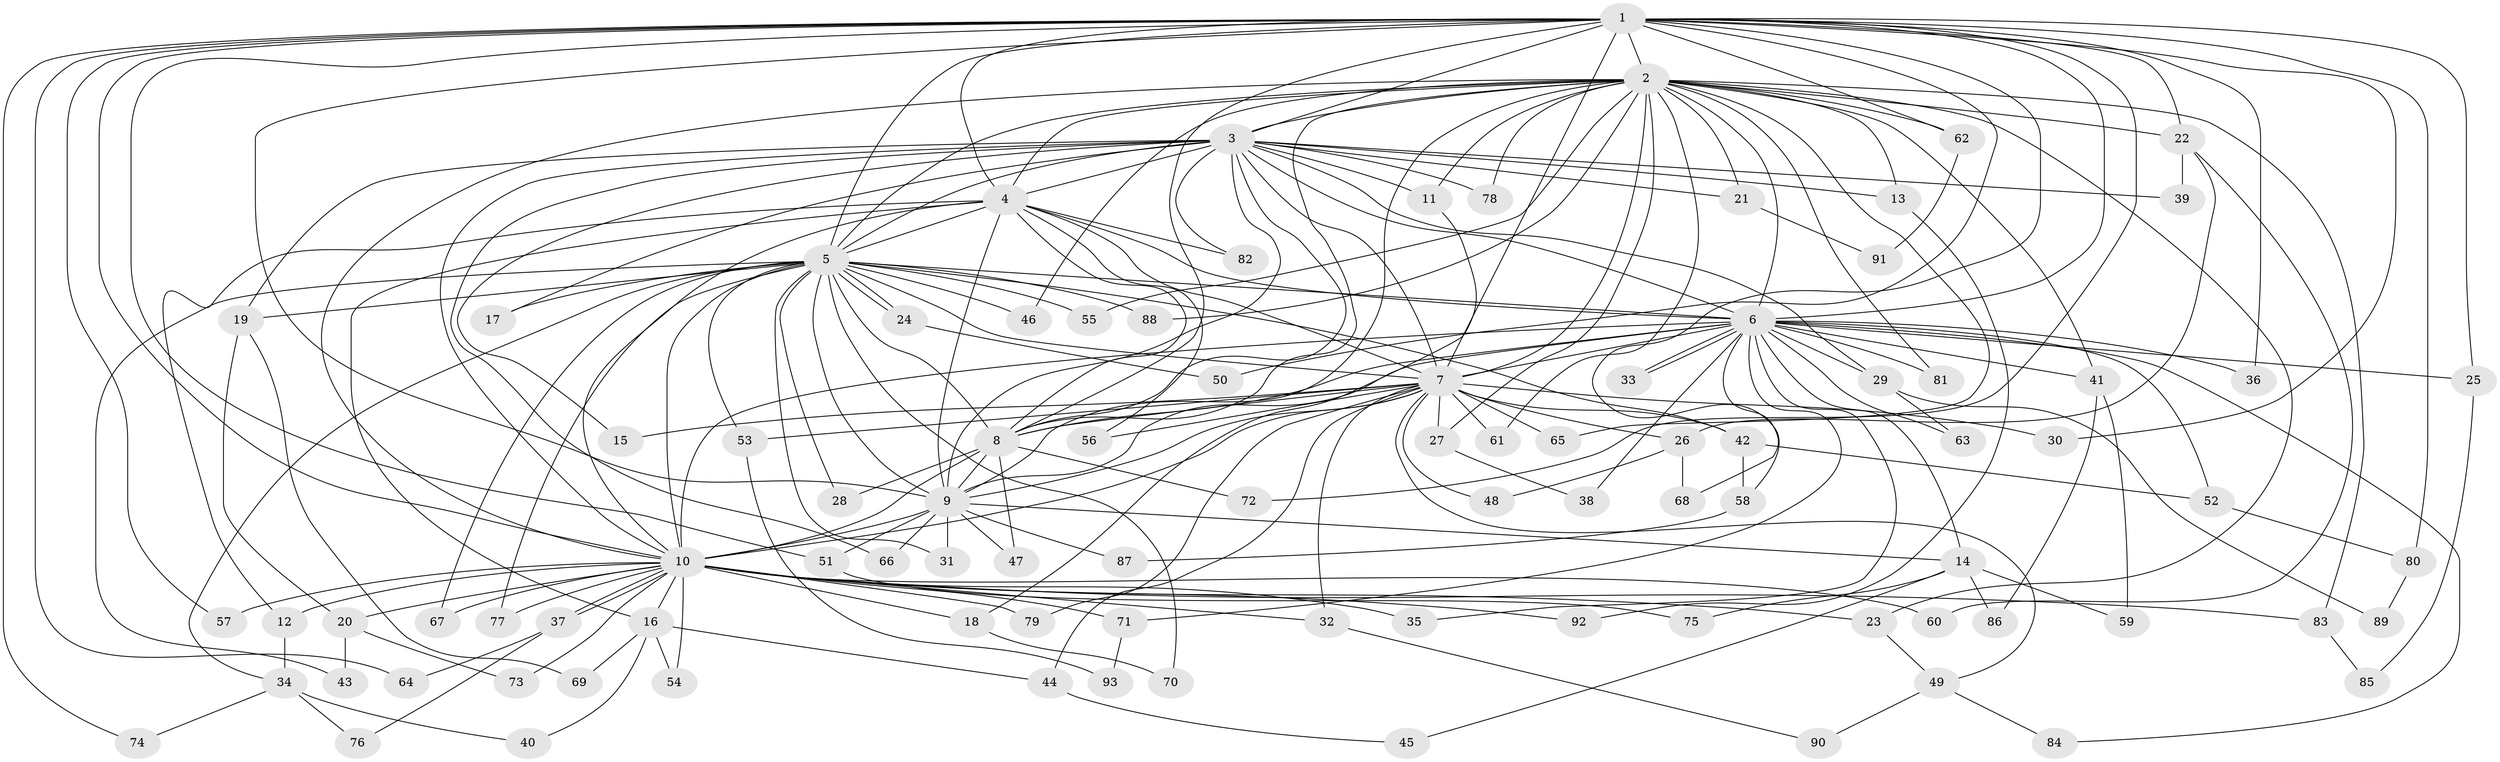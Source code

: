 // Generated by graph-tools (version 1.1) at 2025/45/03/09/25 04:45:58]
// undirected, 93 vertices, 211 edges
graph export_dot {
graph [start="1"]
  node [color=gray90,style=filled];
  1;
  2;
  3;
  4;
  5;
  6;
  7;
  8;
  9;
  10;
  11;
  12;
  13;
  14;
  15;
  16;
  17;
  18;
  19;
  20;
  21;
  22;
  23;
  24;
  25;
  26;
  27;
  28;
  29;
  30;
  31;
  32;
  33;
  34;
  35;
  36;
  37;
  38;
  39;
  40;
  41;
  42;
  43;
  44;
  45;
  46;
  47;
  48;
  49;
  50;
  51;
  52;
  53;
  54;
  55;
  56;
  57;
  58;
  59;
  60;
  61;
  62;
  63;
  64;
  65;
  66;
  67;
  68;
  69;
  70;
  71;
  72;
  73;
  74;
  75;
  76;
  77;
  78;
  79;
  80;
  81;
  82;
  83;
  84;
  85;
  86;
  87;
  88;
  89;
  90;
  91;
  92;
  93;
  1 -- 2;
  1 -- 3;
  1 -- 4;
  1 -- 5;
  1 -- 6;
  1 -- 7;
  1 -- 8;
  1 -- 9;
  1 -- 10;
  1 -- 22;
  1 -- 25;
  1 -- 30;
  1 -- 36;
  1 -- 50;
  1 -- 51;
  1 -- 57;
  1 -- 58;
  1 -- 62;
  1 -- 64;
  1 -- 72;
  1 -- 74;
  1 -- 80;
  2 -- 3;
  2 -- 4;
  2 -- 5;
  2 -- 6;
  2 -- 7;
  2 -- 8;
  2 -- 9;
  2 -- 10;
  2 -- 11;
  2 -- 13;
  2 -- 21;
  2 -- 22;
  2 -- 23;
  2 -- 27;
  2 -- 41;
  2 -- 46;
  2 -- 55;
  2 -- 61;
  2 -- 62;
  2 -- 65;
  2 -- 78;
  2 -- 81;
  2 -- 83;
  2 -- 88;
  3 -- 4;
  3 -- 5;
  3 -- 6;
  3 -- 7;
  3 -- 8;
  3 -- 9;
  3 -- 10;
  3 -- 11;
  3 -- 13;
  3 -- 15;
  3 -- 17;
  3 -- 19;
  3 -- 21;
  3 -- 29;
  3 -- 39;
  3 -- 66;
  3 -- 78;
  3 -- 82;
  4 -- 5;
  4 -- 6;
  4 -- 7;
  4 -- 8;
  4 -- 9;
  4 -- 10;
  4 -- 12;
  4 -- 16;
  4 -- 56;
  4 -- 82;
  5 -- 6;
  5 -- 7;
  5 -- 8;
  5 -- 9;
  5 -- 10;
  5 -- 17;
  5 -- 19;
  5 -- 24;
  5 -- 24;
  5 -- 28;
  5 -- 31;
  5 -- 34;
  5 -- 42;
  5 -- 43;
  5 -- 46;
  5 -- 53;
  5 -- 55;
  5 -- 67;
  5 -- 70;
  5 -- 77;
  5 -- 88;
  6 -- 7;
  6 -- 8;
  6 -- 9;
  6 -- 10;
  6 -- 14;
  6 -- 25;
  6 -- 29;
  6 -- 33;
  6 -- 33;
  6 -- 35;
  6 -- 36;
  6 -- 38;
  6 -- 41;
  6 -- 52;
  6 -- 63;
  6 -- 68;
  6 -- 71;
  6 -- 81;
  6 -- 84;
  7 -- 8;
  7 -- 9;
  7 -- 10;
  7 -- 15;
  7 -- 26;
  7 -- 27;
  7 -- 30;
  7 -- 32;
  7 -- 42;
  7 -- 44;
  7 -- 48;
  7 -- 49;
  7 -- 53;
  7 -- 56;
  7 -- 61;
  7 -- 65;
  7 -- 79;
  8 -- 9;
  8 -- 10;
  8 -- 28;
  8 -- 47;
  8 -- 72;
  9 -- 10;
  9 -- 14;
  9 -- 31;
  9 -- 47;
  9 -- 51;
  9 -- 66;
  9 -- 87;
  10 -- 12;
  10 -- 16;
  10 -- 18;
  10 -- 20;
  10 -- 23;
  10 -- 32;
  10 -- 35;
  10 -- 37;
  10 -- 37;
  10 -- 54;
  10 -- 57;
  10 -- 60;
  10 -- 67;
  10 -- 71;
  10 -- 73;
  10 -- 77;
  10 -- 79;
  10 -- 83;
  10 -- 92;
  11 -- 18;
  12 -- 34;
  13 -- 92;
  14 -- 45;
  14 -- 59;
  14 -- 75;
  14 -- 86;
  16 -- 40;
  16 -- 44;
  16 -- 54;
  16 -- 69;
  18 -- 70;
  19 -- 20;
  19 -- 69;
  20 -- 43;
  20 -- 73;
  21 -- 91;
  22 -- 26;
  22 -- 39;
  22 -- 60;
  23 -- 49;
  24 -- 50;
  25 -- 85;
  26 -- 48;
  26 -- 68;
  27 -- 38;
  29 -- 63;
  29 -- 89;
  32 -- 90;
  34 -- 40;
  34 -- 74;
  34 -- 76;
  37 -- 64;
  37 -- 76;
  41 -- 59;
  41 -- 86;
  42 -- 52;
  42 -- 58;
  44 -- 45;
  49 -- 84;
  49 -- 90;
  51 -- 75;
  52 -- 80;
  53 -- 93;
  58 -- 87;
  62 -- 91;
  71 -- 93;
  80 -- 89;
  83 -- 85;
}
